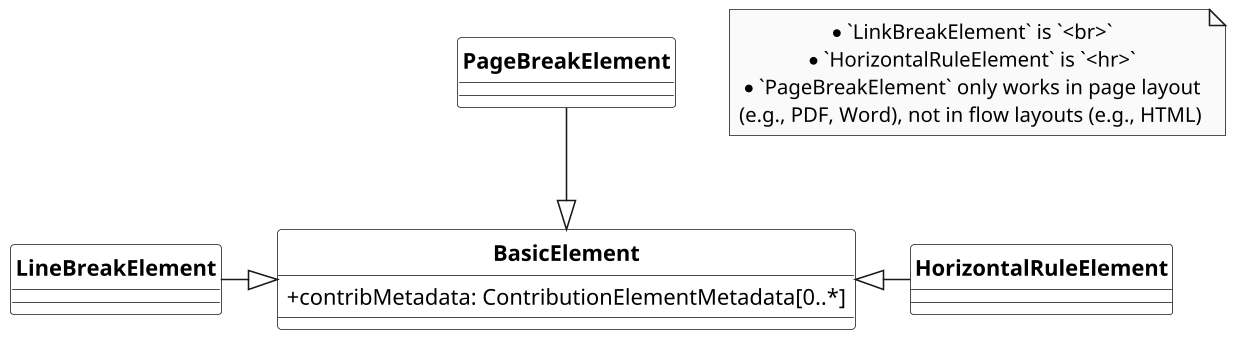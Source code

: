 @startuml EmptyElements
/'
Diagram:        TextElements
DateCreate:     28/07/2018
Description:    BasicDocument / SecureDoc is a family of document models that forms the basis of Metanorma IsoDoc (via Metanorma StandardDocument), which is used to represent ISO Standards and similarly structured standards.
                It is also the document model that Selagraph operates on.
                The Relaton Bibliography UML models used in these models are located here: Relaton BibModels.
                BasicDocument itself is a document model that can serve as a transit data structure for document conversion, such as taking input from AsciiDoc or Markdown and converting them into an output format, such as Metanorma IsoDoc

Hystory of changes:
> 22/08/2018
    - diagram configuration updated
    - new classes are added "MonospaceElement"
    - some relations between elements are updated
'/

'******* CONFIGURATION ************************************************
skinparam classAttributeIconSize 0
skinparam Dpi 150
skinparam Monochrome true
skinparam LineType ortho
hide circle
/' skinparam CircledCharacterRadius 0 '/
/' skinparam CircledCharacterFontSize 0 '/
skinparam Default {
TextAlignment center
FontName Helvetica
}
skinparam Class {
AttributeIconSize 0
BackgroundColor White
FontStyle bold
StereotypeFontSize 10
}
skinparam Rectangle {
BackgroundColor White
FontStyle bold
FontSize 11
StereotypeFontSize 10
}
skinparam Object {
BackgroundColor White
FontStyle bold
FontSize 11
StereotypeFontSize 10
}

skinparam Entity {
StereotypeFontSize 10
}


'******* CLASS DEFINITION *********************************************
class BasicElement {
    +contribMetadata: ContributionElementMetadata[0..*]
}

class PageBreakElement{

}

class LineBreakElement{
    
}

class HorizontalRuleElement{
    
}

'******* NOTES *******************************************************
note "* `LinkBreakElement` is `<br>`\n* `HorizontalRuleElement` is `<hr>`\n* `PageBreakElement` only works in page layout\n(e.g., PDF, Word), not in flow layouts (e.g., HTML)" as N1


'******* CLASS RELATIONS *********************************************
BasicElement <|-up- PageBreakElement
BasicElement <|-left- LineBreakElement
BasicElement <|-right- HorizontalRuleElement

@enduml
